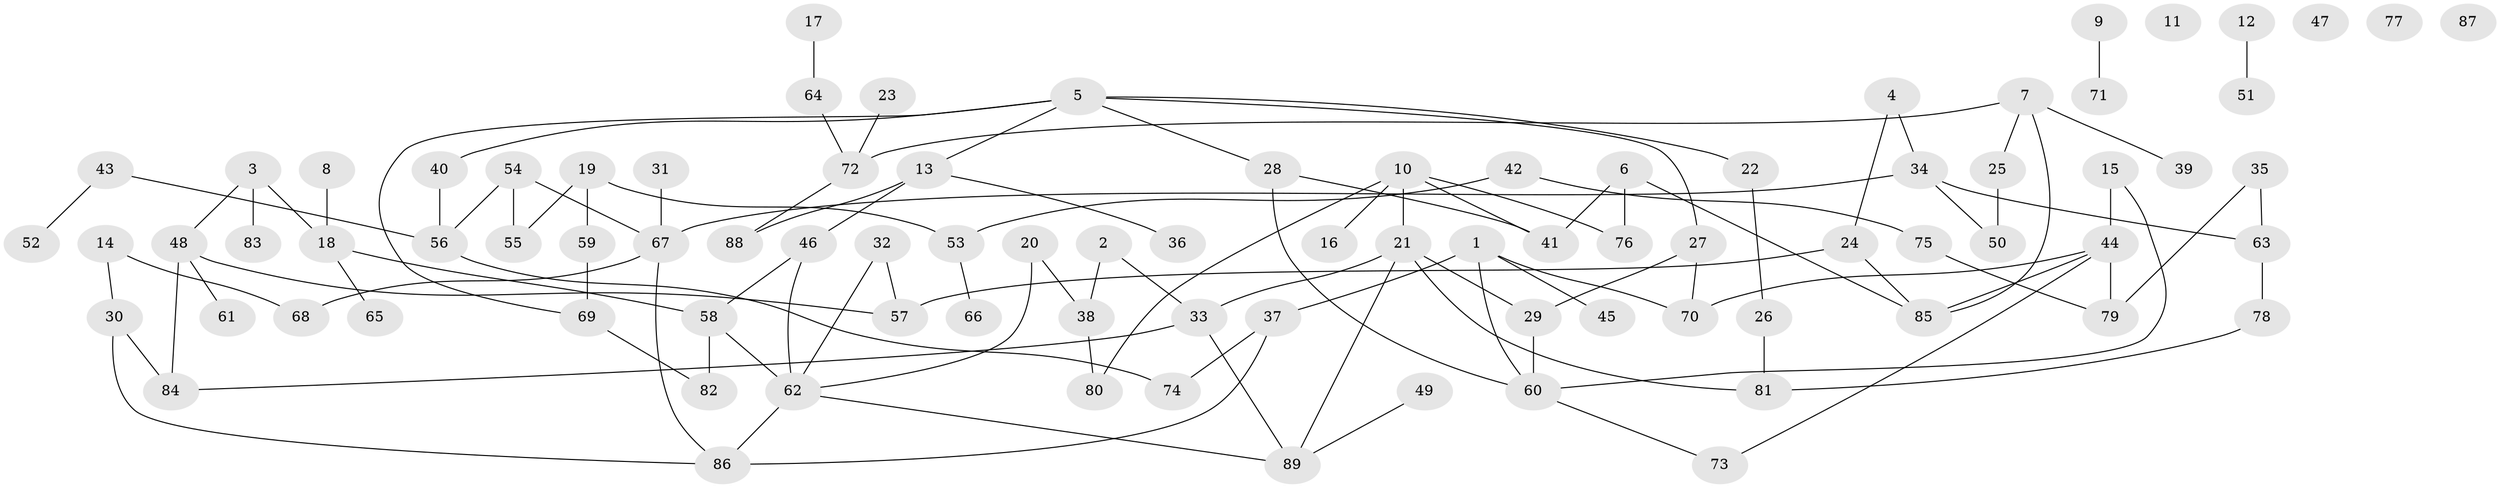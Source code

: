 // Generated by graph-tools (version 1.1) at 2025/39/03/09/25 04:39:31]
// undirected, 89 vertices, 111 edges
graph export_dot {
graph [start="1"]
  node [color=gray90,style=filled];
  1;
  2;
  3;
  4;
  5;
  6;
  7;
  8;
  9;
  10;
  11;
  12;
  13;
  14;
  15;
  16;
  17;
  18;
  19;
  20;
  21;
  22;
  23;
  24;
  25;
  26;
  27;
  28;
  29;
  30;
  31;
  32;
  33;
  34;
  35;
  36;
  37;
  38;
  39;
  40;
  41;
  42;
  43;
  44;
  45;
  46;
  47;
  48;
  49;
  50;
  51;
  52;
  53;
  54;
  55;
  56;
  57;
  58;
  59;
  60;
  61;
  62;
  63;
  64;
  65;
  66;
  67;
  68;
  69;
  70;
  71;
  72;
  73;
  74;
  75;
  76;
  77;
  78;
  79;
  80;
  81;
  82;
  83;
  84;
  85;
  86;
  87;
  88;
  89;
  1 -- 37;
  1 -- 45;
  1 -- 60;
  1 -- 70;
  2 -- 33;
  2 -- 38;
  3 -- 18;
  3 -- 48;
  3 -- 83;
  4 -- 24;
  4 -- 34;
  5 -- 13;
  5 -- 22;
  5 -- 27;
  5 -- 28;
  5 -- 40;
  5 -- 69;
  6 -- 41;
  6 -- 76;
  6 -- 85;
  7 -- 25;
  7 -- 39;
  7 -- 72;
  7 -- 85;
  8 -- 18;
  9 -- 71;
  10 -- 16;
  10 -- 21;
  10 -- 41;
  10 -- 76;
  10 -- 80;
  12 -- 51;
  13 -- 36;
  13 -- 46;
  13 -- 88;
  14 -- 30;
  14 -- 68;
  15 -- 44;
  15 -- 60;
  17 -- 64;
  18 -- 58;
  18 -- 65;
  19 -- 53;
  19 -- 55;
  19 -- 59;
  20 -- 38;
  20 -- 62;
  21 -- 29;
  21 -- 33;
  21 -- 81;
  21 -- 89;
  22 -- 26;
  23 -- 72;
  24 -- 57;
  24 -- 85;
  25 -- 50;
  26 -- 81;
  27 -- 29;
  27 -- 70;
  28 -- 41;
  28 -- 60;
  29 -- 60;
  30 -- 84;
  30 -- 86;
  31 -- 67;
  32 -- 57;
  32 -- 62;
  33 -- 84;
  33 -- 89;
  34 -- 50;
  34 -- 63;
  34 -- 67;
  35 -- 63;
  35 -- 79;
  37 -- 74;
  37 -- 86;
  38 -- 80;
  40 -- 56;
  42 -- 53;
  42 -- 75;
  43 -- 52;
  43 -- 56;
  44 -- 70;
  44 -- 73;
  44 -- 79;
  44 -- 85;
  46 -- 58;
  46 -- 62;
  48 -- 57;
  48 -- 61;
  48 -- 84;
  49 -- 89;
  53 -- 66;
  54 -- 55;
  54 -- 56;
  54 -- 67;
  56 -- 74;
  58 -- 62;
  58 -- 82;
  59 -- 69;
  60 -- 73;
  62 -- 86;
  62 -- 89;
  63 -- 78;
  64 -- 72;
  67 -- 68;
  67 -- 86;
  69 -- 82;
  72 -- 88;
  75 -- 79;
  78 -- 81;
}

